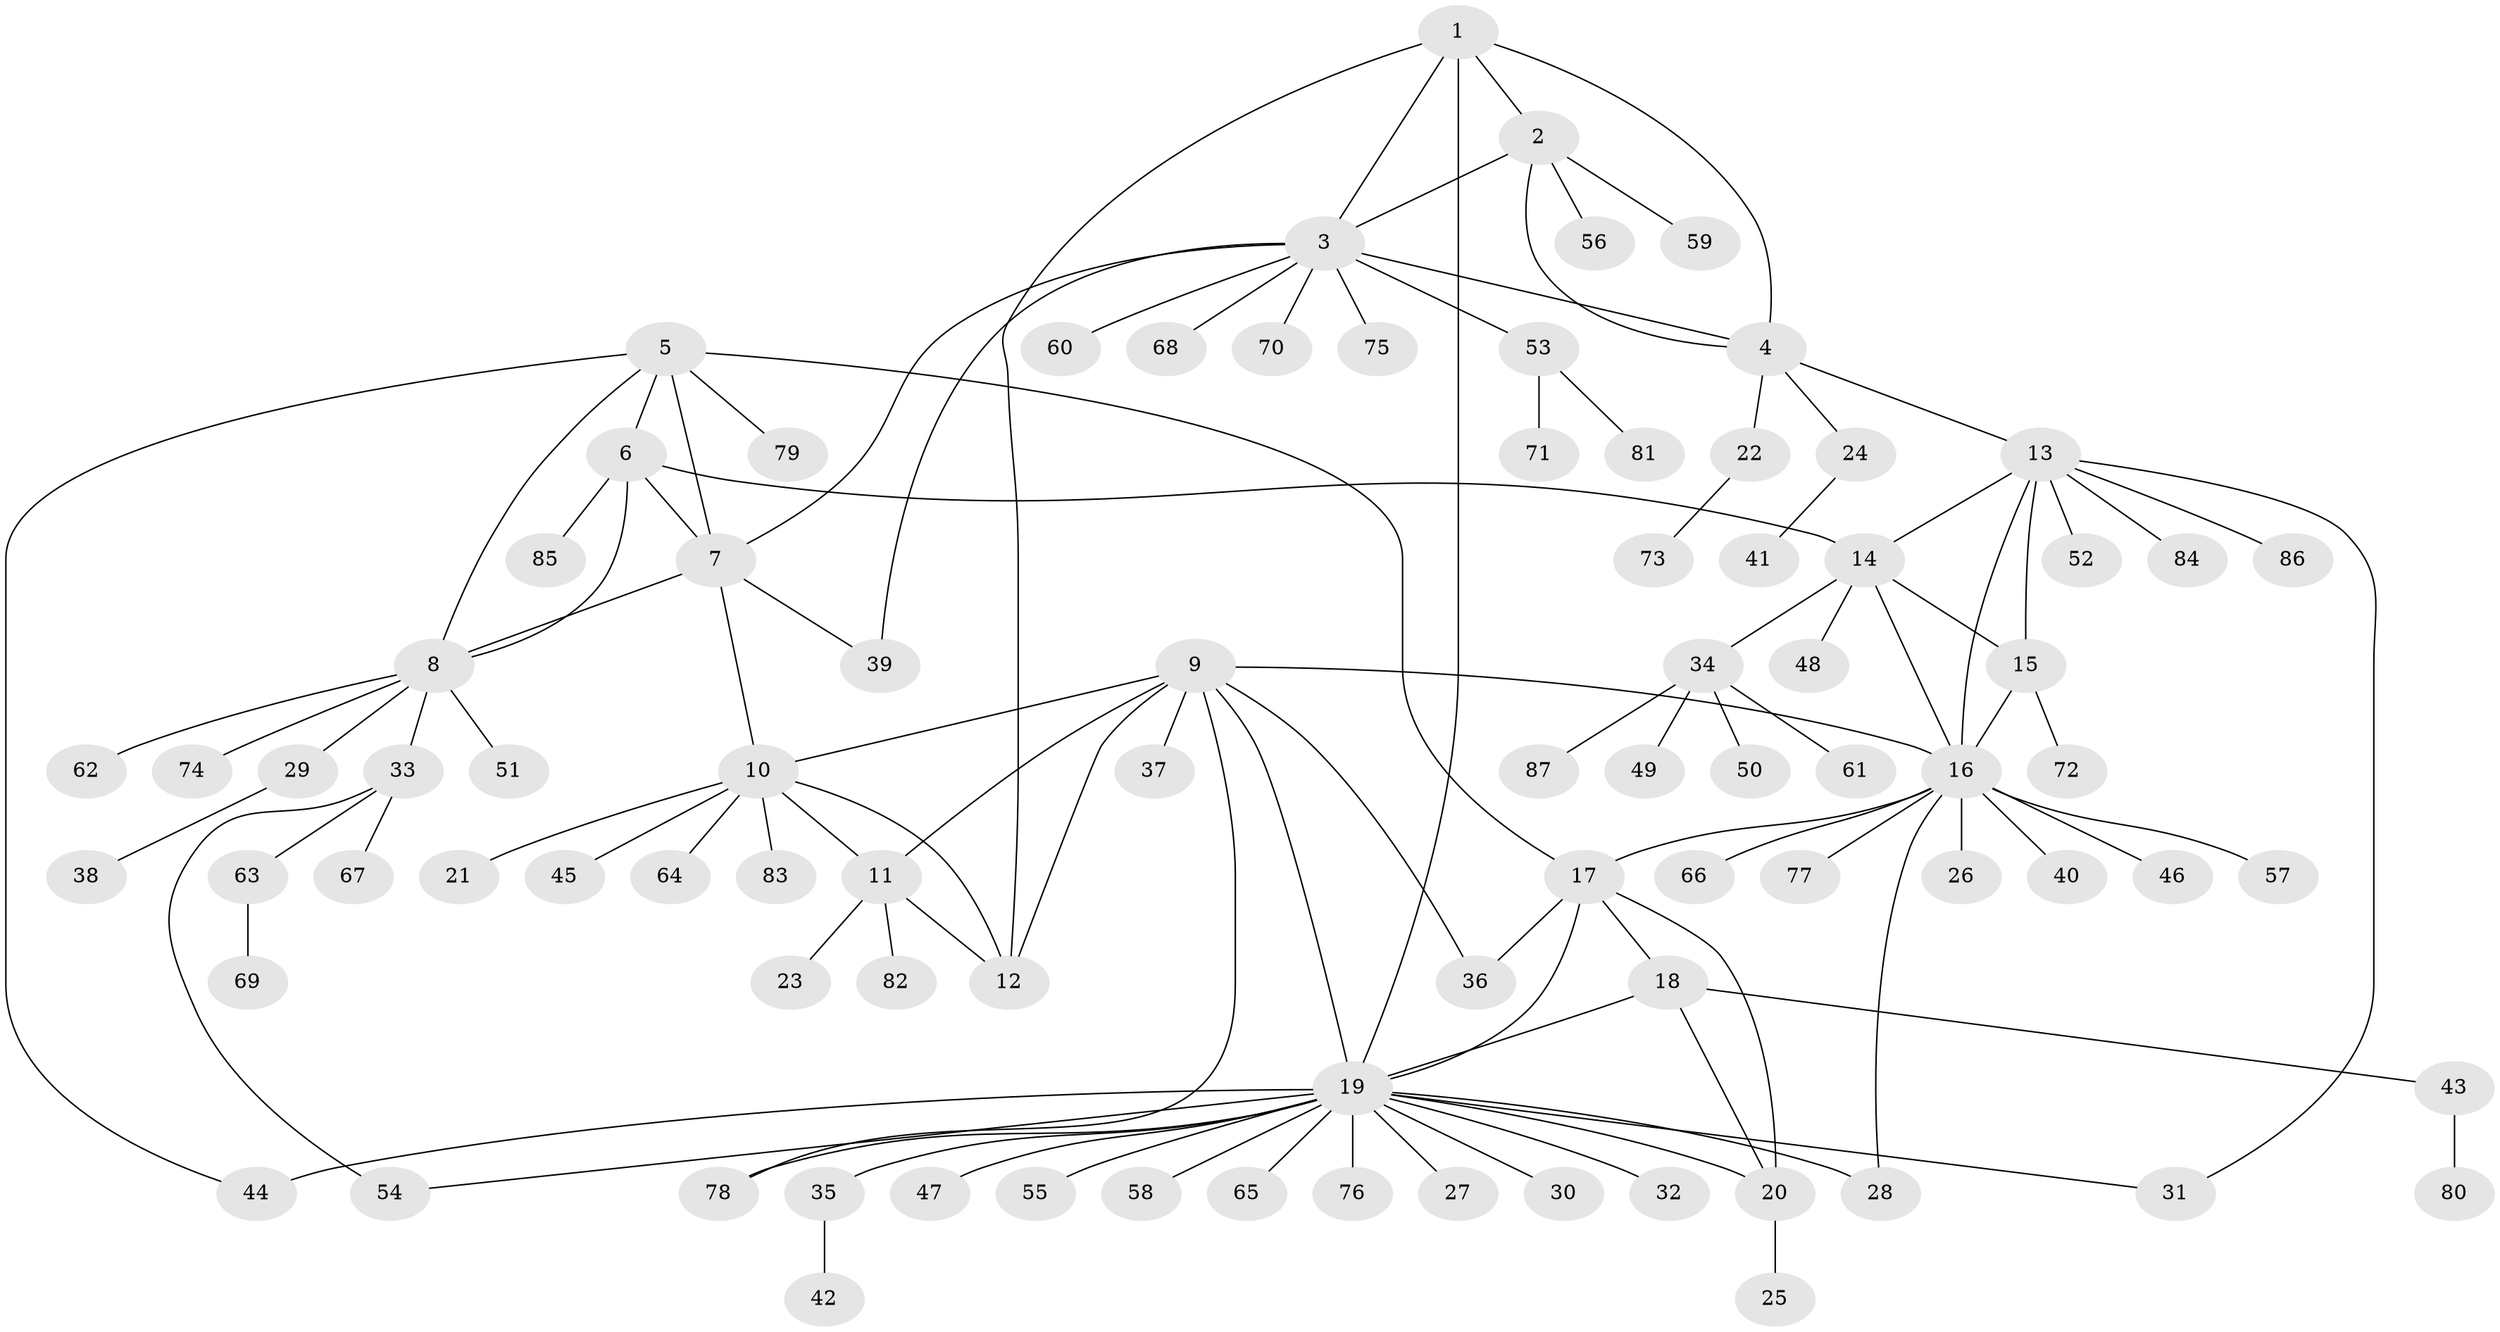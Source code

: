 // coarse degree distribution, {7: 0.014705882352941176, 3: 0.014705882352941176, 8: 0.014705882352941176, 6: 0.029411764705882353, 4: 0.07352941176470588, 11: 0.014705882352941176, 10: 0.014705882352941176, 23: 0.014705882352941176, 5: 0.029411764705882353, 12: 0.014705882352941176, 1: 0.6764705882352942, 2: 0.08823529411764706}
// Generated by graph-tools (version 1.1) at 2025/42/03/06/25 10:42:13]
// undirected, 87 vertices, 114 edges
graph export_dot {
graph [start="1"]
  node [color=gray90,style=filled];
  1;
  2;
  3;
  4;
  5;
  6;
  7;
  8;
  9;
  10;
  11;
  12;
  13;
  14;
  15;
  16;
  17;
  18;
  19;
  20;
  21;
  22;
  23;
  24;
  25;
  26;
  27;
  28;
  29;
  30;
  31;
  32;
  33;
  34;
  35;
  36;
  37;
  38;
  39;
  40;
  41;
  42;
  43;
  44;
  45;
  46;
  47;
  48;
  49;
  50;
  51;
  52;
  53;
  54;
  55;
  56;
  57;
  58;
  59;
  60;
  61;
  62;
  63;
  64;
  65;
  66;
  67;
  68;
  69;
  70;
  71;
  72;
  73;
  74;
  75;
  76;
  77;
  78;
  79;
  80;
  81;
  82;
  83;
  84;
  85;
  86;
  87;
  1 -- 2;
  1 -- 3;
  1 -- 4;
  1 -- 12;
  1 -- 19;
  2 -- 3;
  2 -- 4;
  2 -- 56;
  2 -- 59;
  3 -- 4;
  3 -- 7;
  3 -- 39;
  3 -- 53;
  3 -- 60;
  3 -- 68;
  3 -- 70;
  3 -- 75;
  4 -- 13;
  4 -- 22;
  4 -- 24;
  5 -- 6;
  5 -- 7;
  5 -- 8;
  5 -- 17;
  5 -- 44;
  5 -- 79;
  6 -- 7;
  6 -- 8;
  6 -- 14;
  6 -- 85;
  7 -- 8;
  7 -- 10;
  7 -- 39;
  8 -- 29;
  8 -- 33;
  8 -- 51;
  8 -- 62;
  8 -- 74;
  9 -- 10;
  9 -- 11;
  9 -- 12;
  9 -- 16;
  9 -- 19;
  9 -- 36;
  9 -- 37;
  9 -- 78;
  10 -- 11;
  10 -- 12;
  10 -- 21;
  10 -- 45;
  10 -- 64;
  10 -- 83;
  11 -- 12;
  11 -- 23;
  11 -- 82;
  13 -- 14;
  13 -- 15;
  13 -- 16;
  13 -- 31;
  13 -- 52;
  13 -- 84;
  13 -- 86;
  14 -- 15;
  14 -- 16;
  14 -- 34;
  14 -- 48;
  15 -- 16;
  15 -- 72;
  16 -- 17;
  16 -- 26;
  16 -- 28;
  16 -- 40;
  16 -- 46;
  16 -- 57;
  16 -- 66;
  16 -- 77;
  17 -- 18;
  17 -- 19;
  17 -- 20;
  17 -- 36;
  18 -- 19;
  18 -- 20;
  18 -- 43;
  19 -- 20;
  19 -- 27;
  19 -- 28;
  19 -- 30;
  19 -- 31;
  19 -- 32;
  19 -- 35;
  19 -- 44;
  19 -- 47;
  19 -- 54;
  19 -- 55;
  19 -- 58;
  19 -- 65;
  19 -- 76;
  19 -- 78;
  20 -- 25;
  22 -- 73;
  24 -- 41;
  29 -- 38;
  33 -- 54;
  33 -- 63;
  33 -- 67;
  34 -- 49;
  34 -- 50;
  34 -- 61;
  34 -- 87;
  35 -- 42;
  43 -- 80;
  53 -- 71;
  53 -- 81;
  63 -- 69;
}

